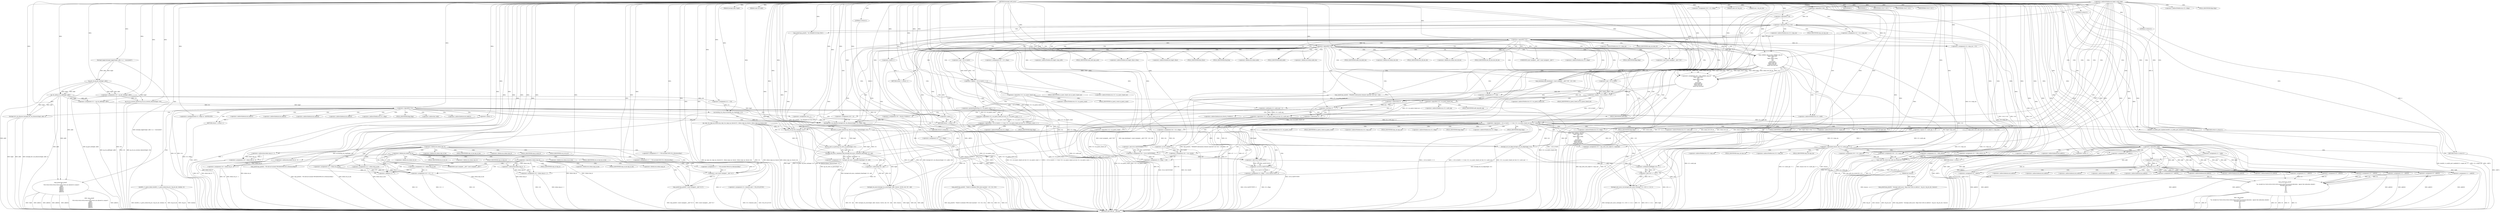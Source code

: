 digraph hostapd_notif_assoc {  
"1000129" [label = "(METHOD,hostapd_notif_assoc)" ]
"1000705" [label = "(METHOD_RETURN,int __fastcall)" ]
"1000130" [label = "(PARAM,hostapd_data *hapd)" ]
"1000131" [label = "(PARAM,const u8 *addr)" ]
"1000132" [label = "(PARAM,const u8 *req_ies)" ]
"1000133" [label = "(PARAM,size_t req_ies_len)" ]
"1000134" [label = "(PARAM,int reassoc)" ]
"1000165" [label = "(<operator>.logicalNot,!addr)" ]
"1000168" [label = "(wpa_printf,wpa_printf(2, \"hostapd_notif_assoc: Skip event with no address\", req_ies, req_ies_len, reassoc))" ]
"1000174" [label = "(RETURN,return -1;,return -1;)" ]
"1000175" [label = "(<operator>.minus,-1)" ]
"1000177" [label = "(<operator>.assignment,v5 = *addr)" ]
"1000181" [label = "(<operator>.assignment,v6 = addr[1])" ]
"1000187" [label = "(<operator>.notEquals,(v5 & 1) != 0)" ]
"1000188" [label = "(<operator>.and,v5 & 1)" ]
"1000193" [label = "(<operator>.assignment,v8 = addr[2])" ]
"1000198" [label = "(<operator>.assignment,v9 = addr[3])" ]
"1000203" [label = "(<operator>.assignment,v10 = addr[4])" ]
"1000208" [label = "(<operator>.assignment,v11 = addr[5])" ]
"1000214" [label = "(wpa_printf,wpa_printf(\n      2,\n      \"%s: Invalid SA=%02x:%02x:%02x:%02x:%02x:%02x in received indication - ignore this indication silently\",\n      \"hostapd_notif_assoc\",\n      v5,\n      v6,\n      v8,\n      v9,\n      v10,\n      v11))" ]
"1000224" [label = "(RETURN,return 0;,return 0;)" ]
"1000225" [label = "(LITERAL,0,return 0;)" ]
"1000226" [label = "(<operator>.assignment,v8 = addr[2])" ]
"1000231" [label = "(<operator>.assignment,v9 = addr[3])" ]
"1000236" [label = "(<operator>.assignment,v10 = addr[4])" ]
"1000241" [label = "(<operator>.assignment,v11 = addr[5])" ]
"1000247" [label = "(hostapd_logger,hostapd_logger(hapd, addr, 1u, 2, \"associated\"))" ]
"1000253" [label = "(ieee802_11_parse_elems,ieee802_11_parse_elems(req_ies, req_ies_len, &elems, 0))" ]
"1000264" [label = "(<operator>.assignment,v15 = elems.wps_ie_len)" ]
"1000269" [label = "(<operator>.assignment,v16 = elems.wps_ie - 2)" ]
"1000271" [label = "(<operator>.subtraction,elems.wps_ie - 2)" ]
"1000276" [label = "(<operator>.assignment,v17 = \"STA included WPS IE in (Re)AssocReq\")" ]
"1000285" [label = "(<operator>.assignment,v15 = elems.rsn_ie_len)" ]
"1000290" [label = "(<operator>.assignment,v16 = elems.rsn_ie - 2)" ]
"1000292" [label = "(<operator>.subtraction,elems.rsn_ie - 2)" ]
"1000297" [label = "(<operator>.assignment,v17 = \"STA included RSN IE in (Re)AssocReq\")" ]
"1000303" [label = "(<operator>.logicalNot,!elems.wpa_ie)" ]
"1000308" [label = "(wpa_printf,wpa_printf(2, \"STA did not include WPS/RSN/WPA IE in (Re)AssocReq\"))" ]
"1000311" [label = "(IDENTIFIER,L,)" ]
"1000312" [label = "(IDENTIFIER,L,)" ]
"1000314" [label = "(<operator>.assignment,v15 = elems.wpa_ie_len)" ]
"1000319" [label = "(<operator>.assignment,v16 = elems.wpa_ie - 2)" ]
"1000321" [label = "(<operator>.subtraction,elems.wpa_ie - 2)" ]
"1000326" [label = "(<operator>.assignment,v17 = \"STA included WPA IE in (Re)AssocReq\")" ]
"1000329" [label = "(<operator>.assignment,v19 = v15 + 2)" ]
"1000331" [label = "(<operator>.addition,v15 + 2)" ]
"1000334" [label = "(wpa_printf,wpa_printf(2, (const unsigned __int8 *)v17))" ]
"1000336" [label = "(<operator>.cast,(const unsigned __int8 *)v17)" ]
"1000340" [label = "(<operator>.assignment,v20 = ap_get_sta(hapd, addr))" ]
"1000342" [label = "(ap_get_sta,ap_get_sta(hapd, addr))" ]
"1000346" [label = "(IDENTIFIER,v20,if ( v20 ))" ]
"1000348" [label = "(<operator>.assignment,v21 = v20)" ]
"1000351" [label = "(ap_sta_no_session_timeout,ap_sta_no_session_timeout(hapd, v20))" ]
"1000354" [label = "(accounting_sta_stop,accounting_sta_stop(hapd, v21))" ]
"1000357" [label = "(<operator>.assignment,v21->timeout_next = STA_NULLFUNC)" ]
"1000364" [label = "(<operator>.assignment,v21 = ap_sta_add(hapd, addr))" ]
"1000366" [label = "(ap_sta_add,ap_sta_add(hapd, addr))" ]
"1000370" [label = "(<operator>.logicalNot,!v21)" ]
"1000373" [label = "(hostapd_drv_sta_disassoc,hostapd_drv_sta_disassoc(hapd, addr, 5))" ]
"1000377" [label = "(RETURN,return -1;,return -1;)" ]
"1000378" [label = "(<operator>.minus,-1)" ]
"1000380" [label = "(<operators>.assignmentAnd,v21->flags &= 0xFFFECFFF)" ]
"1000386" [label = "(wpa_printf,wpa_printf(\n      3,\n      \"STA %02x:%02x:%02x:%02x:%02x:%02x not allowed to connect\",\n      *addr,\n      addr[1],\n      addr[2],\n      addr[3],\n      addr[4],\n      addr[5]))" ]
"1000406" [label = "(<operator>.assignment,v28 = 1)" ]
"1000410" [label = "(ap_copy_sta_supp_op_classes,ap_copy_sta_supp_op_classes(v21, elems.supp_op_classes, elems.supp_op_classes_len))" ]
"1000426" [label = "(<operator>.logicalOr,!v16 || !v19)" ]
"1000427" [label = "(<operator>.logicalNot,!v16)" ]
"1000429" [label = "(<operator>.logicalNot,!v19)" ]
"1000432" [label = "(wpa_printf,wpa_printf(2, \"No WPA/RSN IE from STA\"))" ]
"1000436" [label = "(<operator>.assignment,v22 = v21->wpa_sm)" ]
"1000442" [label = "(<operator>.logicalNot,!v22)" ]
"1000445" [label = "(<operator>.assignment,v21->wpa_sm = v22)" ]
"1000451" [label = "(<operator>.logicalNot,!v22)" ]
"1000454" [label = "(wpa_printf,wpa_printf(5, \"Failed to initialize WPA state machine\", v23, v24, v25))" ]
"1000460" [label = "(RETURN,return -1;,return -1;)" ]
"1000461" [label = "(<operator>.minus,-1)" ]
"1000463" [label = "(<operator>.assignment,v26 = wpa_validate_wpa_ie(\n            hapd->wpa_auth,\n            v22,\n            hapd->iface->freq,\n            v16,\n            v19,\n            elems.mdie,\n            elems.mdie_len,\n            elems.owe_dh,\n            elems.owe_dh_len))" ]
"1000465" [label = "(wpa_validate_wpa_ie,wpa_validate_wpa_ie(\n            hapd->wpa_auth,\n            v22,\n            hapd->iface->freq,\n            v16,\n            v19,\n            elems.mdie,\n            elems.mdie_len,\n            elems.owe_dh,\n            elems.owe_dh_len))" ]
"1000490" [label = "(IDENTIFIER,v26,if ( v26 ))" ]
"1000492" [label = "(<operator>.assignment,v27 = v26)" ]
"1000495" [label = "(wpa_printf,wpa_printf(2, \"WPA/RSN information element rejected? (res %u)\", v26))" ]
"1000499" [label = "(wpa_hexdump,wpa_hexdump(2, (const unsigned __int8 *)\"IE\", v16, v19))" ]
"1000501" [label = "(<operator>.cast,(const unsigned __int8 *)\"IE\")" ]
"1000507" [label = "(<operator>.lessThan,v27 - 2 < 7)" ]
"1000508" [label = "(<operator>.subtraction,v27 - 2)" ]
"1000513" [label = "(<operator>.assignment,v28 = dword_4748D0[v27 - 2])" ]
"1000517" [label = "(<operator>.subtraction,v27 - 2)" ]
"1000521" [label = "(hostapd_drv_sta_disassoc,hostapd_drv_sta_disassoc(hapd, v21->addr, v28))" ]
"1000527" [label = "(ap_free_sta,ap_free_sta(hapd, v21))" ]
"1000530" [label = "(RETURN,return -1;,return -1;)" ]
"1000531" [label = "(<operator>.minus,-1)" ]
"1000534" [label = "(<operator>.assignment,v28 = 13)" ]
"1000538" [label = "(<operator>.assignment,v32 = v21->flags)" ]
"1000544" [label = "(<operator>.logicalAnd,(~v32 & 0x402) == 0 && !v21->sa_query_timed_out && v21->sa_query_count >= 1)" ]
"1000545" [label = "(<operator>.equals,(~v32 & 0x402) == 0)" ]
"1000546" [label = "(<operator>.and,~v32 & 0x402)" ]
"1000550" [label = "(<operator>.logicalAnd,!v21->sa_query_timed_out && v21->sa_query_count >= 1)" ]
"1000551" [label = "(<operator>.logicalNot,!v21->sa_query_timed_out)" ]
"1000555" [label = "(<operator>.greaterEqualsThan,v21->sa_query_count >= 1)" ]
"1000561" [label = "(ap_check_sa_query_timeout,ap_check_sa_query_timeout(hapd, v21))" ]
"1000564" [label = "(<operator>.assignment,v32 = v21->flags)" ]
"1000570" [label = "(<operator>.logicalAnd,(~v32 & 0x402) == 0 && !v21->sa_query_timed_out && v21->auth_alg != 2)" ]
"1000571" [label = "(<operator>.equals,(~v32 & 0x402) == 0)" ]
"1000572" [label = "(<operator>.and,~v32 & 0x402)" ]
"1000576" [label = "(<operator>.logicalAnd,!v21->sa_query_timed_out && v21->auth_alg != 2)" ]
"1000577" [label = "(<operator>.logicalNot,!v21->sa_query_timed_out)" ]
"1000581" [label = "(<operator>.notEquals,v21->auth_alg != 2)" ]
"1000588" [label = "(<operator>.logicalNot,!v21->sa_query_count)" ]
"1000592" [label = "(ap_sta_start_sa_query,ap_sta_start_sa_query(hapd, v21))" ]
"1000595" [label = "(<operator>.assignment,v35 = hostapd_eid_assoc_comeback_time(hapd, v21, eid))" ]
"1000597" [label = "(hostapd_eid_assoc_comeback_time,hostapd_eid_assoc_comeback_time(hapd, v21, eid))" ]
"1000601" [label = "(hostapd_sta_assoc,hostapd_sta_assoc(hapd, addr, reassoc, 0x1Eu, eid, v35 - eid))" ]
"1000607" [label = "(<operator>.subtraction,v35 - eid)" ]
"1000610" [label = "(RETURN,return 0;,return 0;)" ]
"1000611" [label = "(LITERAL,0,return 0;)" ]
"1000612" [label = "(<operator>.assignment,v33 = wpa_auth_uses_mfp(v21->wpa_sm))" ]
"1000614" [label = "(wpa_auth_uses_mfp,wpa_auth_uses_mfp(v21->wpa_sm))" ]
"1000618" [label = "(<operator>.assignment,v34 = v21->flags)" ]
"1000624" [label = "(IDENTIFIER,v33,if ( v33 ))" ]
"1000625" [label = "(<operator>.assignment,v29 = v34 | 0x400)" ]
"1000627" [label = "(<operator>.or,v34 | 0x400)" ]
"1000631" [label = "(<operator>.assignment,v29 = v34 & 0xFFFFFBFF)" ]
"1000633" [label = "(<operator>.and,v34 & 0xFFFFFBFF)" ]
"1000636" [label = "(<operator>.assignment,v21->flags = v29)" ]
"1000643" [label = "(<operator>.assignment,v29 = v21->flags)" ]
"1000648" [label = "(<operator>.assignment,v21->flags = v29 & 0xFFF7FFFF | 3)" ]
"1000652" [label = "(<operator>.or,v29 & 0xFFF7FFFF | 3)" ]
"1000653" [label = "(<operator>.and,v29 & 0xFFF7FFFF)" ]
"1000657" [label = "(hostapd_set_sta_flags,hostapd_set_sta_flags(hapd, v21))" ]
"1000661" [label = "(<operator>.logicalAnd,reassoc && v21->auth_alg == 2)" ]
"1000663" [label = "(<operator>.equals,v21->auth_alg == 2)" ]
"1000669" [label = "(<operator>.assignment,v30 = v21->wpa_sm)" ]
"1000674" [label = "(<operator>.assignment,v31 = WPA_ASSOC_FT)" ]
"1000679" [label = "(<operator>.assignment,v30 = v21->wpa_sm)" ]
"1000684" [label = "(<operator>.assignment,v31 = WPA_ASSOC)" ]
"1000687" [label = "(wpa_auth_sm_event,wpa_auth_sm_event(v30, v31))" ]
"1000690" [label = "(hostapd_new_assoc_sta,hostapd_new_assoc_sta(hapd, v21, (v29 >> 1) & 1))" ]
"1000693" [label = "(<operator>.and,(v29 >> 1) & 1)" ]
"1000694" [label = "(<operator>.arithmeticShiftRight,v29 >> 1)" ]
"1000698" [label = "(ieee802_1x_notify_port_enabled,ieee802_1x_notify_port_enabled(v21->eapol_sm, 1))" ]
"1000703" [label = "(RETURN,return 0;,return 0;)" ]
"1000704" [label = "(LITERAL,0,return 0;)" ]
"1000179" [label = "(<operator>.indirection,*addr)" ]
"1000183" [label = "(<operator>.indirectIndexAccess,addr[1])" ]
"1000195" [label = "(<operator>.indirectIndexAccess,addr[2])" ]
"1000200" [label = "(<operator>.indirectIndexAccess,addr[3])" ]
"1000205" [label = "(<operator>.indirectIndexAccess,addr[4])" ]
"1000210" [label = "(<operator>.indirectIndexAccess,addr[5])" ]
"1000228" [label = "(<operator>.indirectIndexAccess,addr[2])" ]
"1000233" [label = "(<operator>.indirectIndexAccess,addr[3])" ]
"1000238" [label = "(<operator>.indirectIndexAccess,addr[4])" ]
"1000243" [label = "(<operator>.indirectIndexAccess,addr[5])" ]
"1000260" [label = "(<operator>.fieldAccess,elems.wps_ie)" ]
"1000266" [label = "(<operator>.fieldAccess,elems.wps_ie_len)" ]
"1000268" [label = "(FIELD_IDENTIFIER,wps_ie_len,wps_ie_len)" ]
"1000272" [label = "(<operator>.fieldAccess,elems.wps_ie)" ]
"1000274" [label = "(FIELD_IDENTIFIER,wps_ie,wps_ie)" ]
"1000281" [label = "(<operator>.fieldAccess,elems.rsn_ie)" ]
"1000283" [label = "(FIELD_IDENTIFIER,rsn_ie,rsn_ie)" ]
"1000287" [label = "(<operator>.fieldAccess,elems.rsn_ie_len)" ]
"1000289" [label = "(FIELD_IDENTIFIER,rsn_ie_len,rsn_ie_len)" ]
"1000293" [label = "(<operator>.fieldAccess,elems.rsn_ie)" ]
"1000295" [label = "(FIELD_IDENTIFIER,rsn_ie,rsn_ie)" ]
"1000304" [label = "(<operator>.fieldAccess,elems.wpa_ie)" ]
"1000306" [label = "(FIELD_IDENTIFIER,wpa_ie,wpa_ie)" ]
"1000316" [label = "(<operator>.fieldAccess,elems.wpa_ie_len)" ]
"1000318" [label = "(FIELD_IDENTIFIER,wpa_ie_len,wpa_ie_len)" ]
"1000322" [label = "(<operator>.fieldAccess,elems.wpa_ie)" ]
"1000324" [label = "(FIELD_IDENTIFIER,wpa_ie,wpa_ie)" ]
"1000337" [label = "(UNKNOWN,const unsigned __int8 *,const unsigned __int8 *)" ]
"1000381" [label = "(<operator>.indirectFieldAccess,v21->flags)" ]
"1000383" [label = "(FIELD_IDENTIFIER,flags,flags)" ]
"1000389" [label = "(<operator>.indirection,*addr)" ]
"1000391" [label = "(<operator>.indirectIndexAccess,addr[1])" ]
"1000394" [label = "(<operator>.indirectIndexAccess,addr[2])" ]
"1000397" [label = "(<operator>.indirectIndexAccess,addr[3])" ]
"1000400" [label = "(<operator>.indirectIndexAccess,addr[4])" ]
"1000403" [label = "(<operator>.indirectIndexAccess,addr[5])" ]
"1000419" [label = "(<operator>.indirectFieldAccess,hapd->conf->wpa)" ]
"1000438" [label = "(<operator>.indirectFieldAccess,v21->wpa_sm)" ]
"1000440" [label = "(FIELD_IDENTIFIER,wpa_sm,wpa_sm)" ]
"1000446" [label = "(<operator>.indirectFieldAccess,v21->wpa_sm)" ]
"1000448" [label = "(FIELD_IDENTIFIER,wpa_sm,wpa_sm)" ]
"1000466" [label = "(<operator>.indirectFieldAccess,hapd->wpa_auth)" ]
"1000468" [label = "(FIELD_IDENTIFIER,wpa_auth,wpa_auth)" ]
"1000470" [label = "(<operator>.indirectFieldAccess,hapd->iface->freq)" ]
"1000471" [label = "(<operator>.indirectFieldAccess,hapd->iface)" ]
"1000473" [label = "(FIELD_IDENTIFIER,iface,iface)" ]
"1000474" [label = "(FIELD_IDENTIFIER,freq,freq)" ]
"1000477" [label = "(<operator>.fieldAccess,elems.mdie)" ]
"1000479" [label = "(FIELD_IDENTIFIER,mdie,mdie)" ]
"1000480" [label = "(<operator>.fieldAccess,elems.mdie_len)" ]
"1000482" [label = "(FIELD_IDENTIFIER,mdie_len,mdie_len)" ]
"1000483" [label = "(<operator>.fieldAccess,elems.owe_dh)" ]
"1000485" [label = "(FIELD_IDENTIFIER,owe_dh,owe_dh)" ]
"1000486" [label = "(<operator>.fieldAccess,elems.owe_dh_len)" ]
"1000488" [label = "(FIELD_IDENTIFIER,owe_dh_len,owe_dh_len)" ]
"1000502" [label = "(UNKNOWN,const unsigned __int8 *,const unsigned __int8 *)" ]
"1000515" [label = "(<operator>.indirectIndexAccess,dword_4748D0[v27 - 2])" ]
"1000523" [label = "(<operator>.indirectFieldAccess,v21->addr)" ]
"1000525" [label = "(FIELD_IDENTIFIER,addr,addr)" ]
"1000540" [label = "(<operator>.indirectFieldAccess,v21->flags)" ]
"1000542" [label = "(FIELD_IDENTIFIER,flags,flags)" ]
"1000552" [label = "(<operator>.indirectFieldAccess,v21->sa_query_timed_out)" ]
"1000554" [label = "(FIELD_IDENTIFIER,sa_query_timed_out,sa_query_timed_out)" ]
"1000556" [label = "(<operator>.indirectFieldAccess,v21->sa_query_count)" ]
"1000558" [label = "(FIELD_IDENTIFIER,sa_query_count,sa_query_count)" ]
"1000566" [label = "(<operator>.indirectFieldAccess,v21->flags)" ]
"1000568" [label = "(FIELD_IDENTIFIER,flags,flags)" ]
"1000578" [label = "(<operator>.indirectFieldAccess,v21->sa_query_timed_out)" ]
"1000580" [label = "(FIELD_IDENTIFIER,sa_query_timed_out,sa_query_timed_out)" ]
"1000582" [label = "(<operator>.indirectFieldAccess,v21->auth_alg)" ]
"1000584" [label = "(FIELD_IDENTIFIER,auth_alg,auth_alg)" ]
"1000589" [label = "(<operator>.indirectFieldAccess,v21->sa_query_count)" ]
"1000591" [label = "(FIELD_IDENTIFIER,sa_query_count,sa_query_count)" ]
"1000615" [label = "(<operator>.indirectFieldAccess,v21->wpa_sm)" ]
"1000617" [label = "(FIELD_IDENTIFIER,wpa_sm,wpa_sm)" ]
"1000620" [label = "(<operator>.indirectFieldAccess,v21->flags)" ]
"1000622" [label = "(FIELD_IDENTIFIER,flags,flags)" ]
"1000637" [label = "(<operator>.indirectFieldAccess,v21->flags)" ]
"1000639" [label = "(FIELD_IDENTIFIER,flags,flags)" ]
"1000645" [label = "(<operator>.indirectFieldAccess,v21->flags)" ]
"1000647" [label = "(FIELD_IDENTIFIER,flags,flags)" ]
"1000649" [label = "(<operator>.indirectFieldAccess,v21->flags)" ]
"1000651" [label = "(FIELD_IDENTIFIER,flags,flags)" ]
"1000664" [label = "(<operator>.indirectFieldAccess,v21->auth_alg)" ]
"1000666" [label = "(FIELD_IDENTIFIER,auth_alg,auth_alg)" ]
"1000671" [label = "(<operator>.indirectFieldAccess,v21->wpa_sm)" ]
"1000673" [label = "(FIELD_IDENTIFIER,wpa_sm,wpa_sm)" ]
"1000681" [label = "(<operator>.indirectFieldAccess,v21->wpa_sm)" ]
"1000683" [label = "(FIELD_IDENTIFIER,wpa_sm,wpa_sm)" ]
"1000699" [label = "(<operator>.indirectFieldAccess,v21->eapol_sm)" ]
"1000701" [label = "(FIELD_IDENTIFIER,eapol_sm,eapol_sm)" ]
  "1000174" -> "1000705"  [ label = "DDG: <RET>"] 
  "1000610" -> "1000705"  [ label = "DDG: <RET>"] 
  "1000377" -> "1000705"  [ label = "DDG: <RET>"] 
  "1000703" -> "1000705"  [ label = "DDG: <RET>"] 
  "1000224" -> "1000705"  [ label = "DDG: <RET>"] 
  "1000530" -> "1000705"  [ label = "DDG: <RET>"] 
  "1000463" -> "1000705"  [ label = "DDG: v26"] 
  "1000527" -> "1000705"  [ label = "DDG: ap_free_sta(hapd, v21)"] 
  "1000693" -> "1000705"  [ label = "DDG: v29 >> 1"] 
  "1000214" -> "1000705"  [ label = "DDG: v5"] 
  "1000581" -> "1000705"  [ label = "DDG: v21->auth_alg"] 
  "1000465" -> "1000705"  [ label = "DDG: elems.mdie"] 
  "1000495" -> "1000705"  [ label = "DDG: wpa_printf(2, \"WPA/RSN information element rejected? (res %u)\", v26)"] 
  "1000661" -> "1000705"  [ label = "DDG: v21->auth_alg == 2"] 
  "1000241" -> "1000705"  [ label = "DDG: addr[5]"] 
  "1000550" -> "1000705"  [ label = "DDG: !v21->sa_query_timed_out"] 
  "1000465" -> "1000705"  [ label = "DDG: v22"] 
  "1000373" -> "1000705"  [ label = "DDG: hapd"] 
  "1000517" -> "1000705"  [ label = "DDG: v27"] 
  "1000576" -> "1000705"  [ label = "DDG: v21->auth_alg != 2"] 
  "1000203" -> "1000705"  [ label = "DDG: addr[4]"] 
  "1000198" -> "1000705"  [ label = "DDG: addr[3]"] 
  "1000570" -> "1000705"  [ label = "DDG: (~v32 & 0x402) == 0"] 
  "1000577" -> "1000705"  [ label = "DDG: v21->sa_query_timed_out"] 
  "1000340" -> "1000705"  [ label = "DDG: ap_get_sta(hapd, addr)"] 
  "1000386" -> "1000705"  [ label = "DDG: addr[2]"] 
  "1000386" -> "1000705"  [ label = "DDG: *addr"] 
  "1000314" -> "1000705"  [ label = "DDG: elems.wpa_ie_len"] 
  "1000648" -> "1000705"  [ label = "DDG: v21->flags"] 
  "1000612" -> "1000705"  [ label = "DDG: v33"] 
  "1000321" -> "1000705"  [ label = "DDG: elems.wpa_ie"] 
  "1000214" -> "1000705"  [ label = "DDG: v11"] 
  "1000625" -> "1000705"  [ label = "DDG: v34 | 0x400"] 
  "1000165" -> "1000705"  [ label = "DDG: addr"] 
  "1000342" -> "1000705"  [ label = "DDG: addr"] 
  "1000329" -> "1000705"  [ label = "DDG: v19"] 
  "1000351" -> "1000705"  [ label = "DDG: v20"] 
  "1000513" -> "1000705"  [ label = "DDG: dword_4748D0[v27 - 2]"] 
  "1000601" -> "1000705"  [ label = "DDG: hapd"] 
  "1000319" -> "1000705"  [ label = "DDG: elems.wpa_ie - 2"] 
  "1000588" -> "1000705"  [ label = "DDG: v21->sa_query_count"] 
  "1000465" -> "1000705"  [ label = "DDG: elems.owe_dh_len"] 
  "1000687" -> "1000705"  [ label = "DDG: v30"] 
  "1000570" -> "1000705"  [ label = "DDG: (~v32 & 0x402) == 0 && !v21->sa_query_timed_out && v21->auth_alg != 2"] 
  "1000231" -> "1000705"  [ label = "DDG: addr[3]"] 
  "1000544" -> "1000705"  [ label = "DDG: (~v32 & 0x402) == 0 && !v21->sa_query_timed_out && v21->sa_query_count >= 1"] 
  "1000538" -> "1000705"  [ label = "DDG: v32"] 
  "1000687" -> "1000705"  [ label = "DDG: wpa_auth_sm_event(v30, v31)"] 
  "1000308" -> "1000705"  [ label = "DDG: wpa_printf(2, \"STA did not include WPS/RSN/WPA IE in (Re)AssocReq\")"] 
  "1000351" -> "1000705"  [ label = "DDG: ap_sta_no_session_timeout(hapd, v20)"] 
  "1000410" -> "1000705"  [ label = "DDG: elems.supp_op_classes_len"] 
  "1000499" -> "1000705"  [ label = "DDG: v19"] 
  "1000334" -> "1000705"  [ label = "DDG: wpa_printf(2, (const unsigned __int8 *)v17)"] 
  "1000538" -> "1000705"  [ label = "DDG: v21->flags"] 
  "1000550" -> "1000705"  [ label = "DDG: v21->sa_query_count >= 1"] 
  "1000633" -> "1000705"  [ label = "DDG: v34"] 
  "1000631" -> "1000705"  [ label = "DDG: v34 & 0xFFFFFBFF"] 
  "1000214" -> "1000705"  [ label = "DDG: v9"] 
  "1000576" -> "1000705"  [ label = "DDG: !v21->sa_query_timed_out"] 
  "1000595" -> "1000705"  [ label = "DDG: hostapd_eid_assoc_comeback_time(hapd, v21, eid)"] 
  "1000652" -> "1000705"  [ label = "DDG: v29 & 0xFFF7FFFF"] 
  "1000572" -> "1000705"  [ label = "DDG: ~v32"] 
  "1000253" -> "1000705"  [ label = "DDG: &elems"] 
  "1000134" -> "1000705"  [ label = "DDG: reassoc"] 
  "1000465" -> "1000705"  [ label = "DDG: elems.owe_dh"] 
  "1000214" -> "1000705"  [ label = "DDG: v8"] 
  "1000499" -> "1000705"  [ label = "DDG: (const unsigned __int8 *)\"IE\""] 
  "1000271" -> "1000705"  [ label = "DDG: elems.wps_ie"] 
  "1000319" -> "1000705"  [ label = "DDG: v16"] 
  "1000442" -> "1000705"  [ label = "DDG: !v22"] 
  "1000436" -> "1000705"  [ label = "DDG: v21->wpa_sm"] 
  "1000386" -> "1000705"  [ label = "DDG: addr[1]"] 
  "1000370" -> "1000705"  [ label = "DDG: !v21"] 
  "1000657" -> "1000705"  [ label = "DDG: hostapd_set_sta_flags(hapd, v21)"] 
  "1000463" -> "1000705"  [ label = "DDG: wpa_validate_wpa_ie(\n            hapd->wpa_auth,\n            v22,\n            hapd->iface->freq,\n            v16,\n            v19,\n            elems.mdie,\n            elems.mdie_len,\n            elems.owe_dh,\n            elems.owe_dh_len)"] 
  "1000214" -> "1000705"  [ label = "DDG: wpa_printf(\n      2,\n      \"%s: Invalid SA=%02x:%02x:%02x:%02x:%02x:%02x in received indication - ignore this indication silently\",\n      \"hostapd_notif_assoc\",\n      v5,\n      v6,\n      v8,\n      v9,\n      v10,\n      v11)"] 
  "1000269" -> "1000705"  [ label = "DDG: v16"] 
  "1000588" -> "1000705"  [ label = "DDG: !v21->sa_query_count"] 
  "1000181" -> "1000705"  [ label = "DDG: addr[1]"] 
  "1000601" -> "1000705"  [ label = "DDG: eid"] 
  "1000690" -> "1000705"  [ label = "DDG: (v29 >> 1) & 1"] 
  "1000264" -> "1000705"  [ label = "DDG: elems.wps_ie_len"] 
  "1000454" -> "1000705"  [ label = "DDG: v23"] 
  "1000386" -> "1000705"  [ label = "DDG: addr[4]"] 
  "1000687" -> "1000705"  [ label = "DDG: v31"] 
  "1000366" -> "1000705"  [ label = "DDG: addr"] 
  "1000607" -> "1000705"  [ label = "DDG: v35"] 
  "1000340" -> "1000705"  [ label = "DDG: v20"] 
  "1000426" -> "1000705"  [ label = "DDG: !v16 || !v19"] 
  "1000679" -> "1000705"  [ label = "DDG: v21->wpa_sm"] 
  "1000690" -> "1000705"  [ label = "DDG: hapd"] 
  "1000465" -> "1000705"  [ label = "DDG: elems.mdie_len"] 
  "1000454" -> "1000705"  [ label = "DDG: wpa_printf(5, \"Failed to initialize WPA state machine\", v23, v24, v25)"] 
  "1000290" -> "1000705"  [ label = "DDG: elems.rsn_ie - 2"] 
  "1000521" -> "1000705"  [ label = "DDG: v21->addr"] 
  "1000601" -> "1000705"  [ label = "DDG: addr"] 
  "1000648" -> "1000705"  [ label = "DDG: v29 & 0xFFF7FFFF | 3"] 
  "1000698" -> "1000705"  [ label = "DDG: v21->eapol_sm"] 
  "1000253" -> "1000705"  [ label = "DDG: ieee802_11_parse_elems(req_ies, req_ies_len, &elems, 0)"] 
  "1000570" -> "1000705"  [ label = "DDG: !v21->sa_query_timed_out && v21->auth_alg != 2"] 
  "1000247" -> "1000705"  [ label = "DDG: hostapd_logger(hapd, addr, 1u, 2, \"associated\")"] 
  "1000627" -> "1000705"  [ label = "DDG: v34"] 
  "1000601" -> "1000705"  [ label = "DDG: v35 - eid"] 
  "1000527" -> "1000705"  [ label = "DDG: hapd"] 
  "1000465" -> "1000705"  [ label = "DDG: v16"] 
  "1000386" -> "1000705"  [ label = "DDG: addr[5]"] 
  "1000410" -> "1000705"  [ label = "DDG: ap_copy_sta_supp_op_classes(v21, elems.supp_op_classes, elems.supp_op_classes_len)"] 
  "1000507" -> "1000705"  [ label = "DDG: v27 - 2"] 
  "1000269" -> "1000705"  [ label = "DDG: elems.wps_ie - 2"] 
  "1000303" -> "1000705"  [ label = "DDG: elems.wpa_ie"] 
  "1000521" -> "1000705"  [ label = "DDG: v28"] 
  "1000601" -> "1000705"  [ label = "DDG: hostapd_sta_assoc(hapd, addr, reassoc, 0x1Eu, eid, v35 - eid)"] 
  "1000378" -> "1000705"  [ label = "DDG: -1"] 
  "1000292" -> "1000705"  [ label = "DDG: elems.rsn_ie"] 
  "1000253" -> "1000705"  [ label = "DDG: req_ies_len"] 
  "1000465" -> "1000705"  [ label = "DDG: hapd->iface->freq"] 
  "1000357" -> "1000705"  [ label = "DDG: STA_NULLFUNC"] 
  "1000661" -> "1000705"  [ label = "DDG: reassoc && v21->auth_alg == 2"] 
  "1000214" -> "1000705"  [ label = "DDG: v10"] 
  "1000690" -> "1000705"  [ label = "DDG: hostapd_new_assoc_sta(hapd, v21, (v29 >> 1) & 1)"] 
  "1000684" -> "1000705"  [ label = "DDG: WPA_ASSOC"] 
  "1000499" -> "1000705"  [ label = "DDG: wpa_hexdump(2, (const unsigned __int8 *)\"IE\", v16, v19)"] 
  "1000661" -> "1000705"  [ label = "DDG: reassoc"] 
  "1000303" -> "1000705"  [ label = "DDG: !elems.wpa_ie"] 
  "1000364" -> "1000705"  [ label = "DDG: ap_sta_add(hapd, addr)"] 
  "1000445" -> "1000705"  [ label = "DDG: v21->wpa_sm"] 
  "1000290" -> "1000705"  [ label = "DDG: v16"] 
  "1000597" -> "1000705"  [ label = "DDG: v21"] 
  "1000495" -> "1000705"  [ label = "DDG: v26"] 
  "1000285" -> "1000705"  [ label = "DDG: elems.rsn_ie_len"] 
  "1000331" -> "1000705"  [ label = "DDG: v15"] 
  "1000669" -> "1000705"  [ label = "DDG: v21->wpa_sm"] 
  "1000410" -> "1000705"  [ label = "DDG: v21"] 
  "1000168" -> "1000705"  [ label = "DDG: req_ies"] 
  "1000451" -> "1000705"  [ label = "DDG: !v22"] 
  "1000187" -> "1000705"  [ label = "DDG: v5 & 1"] 
  "1000507" -> "1000705"  [ label = "DDG: v27 - 2 < 7"] 
  "1000499" -> "1000705"  [ label = "DDG: v16"] 
  "1000527" -> "1000705"  [ label = "DDG: v21"] 
  "1000465" -> "1000705"  [ label = "DDG: v19"] 
  "1000592" -> "1000705"  [ label = "DDG: ap_sta_start_sa_query(hapd, v21)"] 
  "1000334" -> "1000705"  [ label = "DDG: (const unsigned __int8 *)v17"] 
  "1000564" -> "1000705"  [ label = "DDG: v21->flags"] 
  "1000187" -> "1000705"  [ label = "DDG: (v5 & 1) != 0"] 
  "1000226" -> "1000705"  [ label = "DDG: addr[2]"] 
  "1000432" -> "1000705"  [ label = "DDG: wpa_printf(2, \"No WPA/RSN IE from STA\")"] 
  "1000177" -> "1000705"  [ label = "DDG: *addr"] 
  "1000612" -> "1000705"  [ label = "DDG: wpa_auth_uses_mfp(v21->wpa_sm)"] 
  "1000694" -> "1000705"  [ label = "DDG: v29"] 
  "1000427" -> "1000705"  [ label = "DDG: v16"] 
  "1000698" -> "1000705"  [ label = "DDG: ieee802_1x_notify_port_enabled(v21->eapol_sm, 1)"] 
  "1000564" -> "1000705"  [ label = "DDG: v32"] 
  "1000354" -> "1000705"  [ label = "DDG: accounting_sta_stop(hapd, v21)"] 
  "1000663" -> "1000705"  [ label = "DDG: v21->auth_alg"] 
  "1000373" -> "1000705"  [ label = "DDG: addr"] 
  "1000410" -> "1000705"  [ label = "DDG: elems.supp_op_classes"] 
  "1000386" -> "1000705"  [ label = "DDG: addr[3]"] 
  "1000454" -> "1000705"  [ label = "DDG: v25"] 
  "1000208" -> "1000705"  [ label = "DDG: addr[5]"] 
  "1000236" -> "1000705"  [ label = "DDG: addr[4]"] 
  "1000429" -> "1000705"  [ label = "DDG: v19"] 
  "1000168" -> "1000705"  [ label = "DDG: reassoc"] 
  "1000601" -> "1000705"  [ label = "DDG: reassoc"] 
  "1000253" -> "1000705"  [ label = "DDG: req_ies"] 
  "1000508" -> "1000705"  [ label = "DDG: v27"] 
  "1000521" -> "1000705"  [ label = "DDG: hostapd_drv_sta_disassoc(hapd, v21->addr, v28)"] 
  "1000193" -> "1000705"  [ label = "DDG: addr[2]"] 
  "1000451" -> "1000705"  [ label = "DDG: v22"] 
  "1000175" -> "1000705"  [ label = "DDG: -1"] 
  "1000465" -> "1000705"  [ label = "DDG: hapd->wpa_auth"] 
  "1000373" -> "1000705"  [ label = "DDG: hostapd_drv_sta_disassoc(hapd, addr, 5)"] 
  "1000168" -> "1000705"  [ label = "DDG: req_ies_len"] 
  "1000461" -> "1000705"  [ label = "DDG: -1"] 
  "1000531" -> "1000705"  [ label = "DDG: -1"] 
  "1000551" -> "1000705"  [ label = "DDG: v21->sa_query_timed_out"] 
  "1000380" -> "1000705"  [ label = "DDG: v21->flags"] 
  "1000561" -> "1000705"  [ label = "DDG: ap_check_sa_query_timeout(hapd, v21)"] 
  "1000674" -> "1000705"  [ label = "DDG: WPA_ASSOC_FT"] 
  "1000370" -> "1000705"  [ label = "DDG: v21"] 
  "1000454" -> "1000705"  [ label = "DDG: v24"] 
  "1000336" -> "1000705"  [ label = "DDG: v17"] 
  "1000571" -> "1000705"  [ label = "DDG: ~v32 & 0x402"] 
  "1000168" -> "1000705"  [ label = "DDG: wpa_printf(2, \"hostapd_notif_assoc: Skip event with no address\", req_ies, req_ies_len, reassoc)"] 
  "1000426" -> "1000705"  [ label = "DDG: !v19"] 
  "1000386" -> "1000705"  [ label = "DDG: wpa_printf(\n      3,\n      \"STA %02x:%02x:%02x:%02x:%02x:%02x not allowed to connect\",\n      *addr,\n      addr[1],\n      addr[2],\n      addr[3],\n      addr[4],\n      addr[5])"] 
  "1000165" -> "1000705"  [ label = "DDG: !addr"] 
  "1000214" -> "1000705"  [ label = "DDG: v6"] 
  "1000690" -> "1000705"  [ label = "DDG: v21"] 
  "1000357" -> "1000705"  [ label = "DDG: v21->timeout_next"] 
  "1000426" -> "1000705"  [ label = "DDG: !v16"] 
  "1000555" -> "1000705"  [ label = "DDG: v21->sa_query_count"] 
  "1000544" -> "1000705"  [ label = "DDG: !v21->sa_query_timed_out && v21->sa_query_count >= 1"] 
  "1000329" -> "1000705"  [ label = "DDG: v15 + 2"] 
  "1000460" -> "1000705"  [ label = "DDG: <RET>"] 
  "1000129" -> "1000130"  [ label = "DDG: "] 
  "1000129" -> "1000131"  [ label = "DDG: "] 
  "1000129" -> "1000132"  [ label = "DDG: "] 
  "1000129" -> "1000133"  [ label = "DDG: "] 
  "1000129" -> "1000134"  [ label = "DDG: "] 
  "1000129" -> "1000165"  [ label = "DDG: "] 
  "1000129" -> "1000168"  [ label = "DDG: "] 
  "1000134" -> "1000168"  [ label = "DDG: reassoc"] 
  "1000175" -> "1000174"  [ label = "DDG: -1"] 
  "1000129" -> "1000175"  [ label = "DDG: "] 
  "1000129" -> "1000177"  [ label = "DDG: "] 
  "1000165" -> "1000181"  [ label = "DDG: addr"] 
  "1000129" -> "1000181"  [ label = "DDG: "] 
  "1000188" -> "1000187"  [ label = "DDG: v5"] 
  "1000188" -> "1000187"  [ label = "DDG: 1"] 
  "1000177" -> "1000188"  [ label = "DDG: v5"] 
  "1000129" -> "1000188"  [ label = "DDG: "] 
  "1000129" -> "1000187"  [ label = "DDG: "] 
  "1000165" -> "1000193"  [ label = "DDG: addr"] 
  "1000129" -> "1000193"  [ label = "DDG: "] 
  "1000165" -> "1000198"  [ label = "DDG: addr"] 
  "1000129" -> "1000198"  [ label = "DDG: "] 
  "1000165" -> "1000203"  [ label = "DDG: addr"] 
  "1000129" -> "1000203"  [ label = "DDG: "] 
  "1000165" -> "1000208"  [ label = "DDG: addr"] 
  "1000129" -> "1000208"  [ label = "DDG: "] 
  "1000129" -> "1000214"  [ label = "DDG: "] 
  "1000188" -> "1000214"  [ label = "DDG: v5"] 
  "1000181" -> "1000214"  [ label = "DDG: v6"] 
  "1000193" -> "1000214"  [ label = "DDG: v8"] 
  "1000226" -> "1000214"  [ label = "DDG: v8"] 
  "1000198" -> "1000214"  [ label = "DDG: v9"] 
  "1000231" -> "1000214"  [ label = "DDG: v9"] 
  "1000203" -> "1000214"  [ label = "DDG: v10"] 
  "1000236" -> "1000214"  [ label = "DDG: v10"] 
  "1000208" -> "1000214"  [ label = "DDG: v11"] 
  "1000241" -> "1000214"  [ label = "DDG: v11"] 
  "1000225" -> "1000224"  [ label = "DDG: 0"] 
  "1000129" -> "1000224"  [ label = "DDG: "] 
  "1000129" -> "1000225"  [ label = "DDG: "] 
  "1000165" -> "1000226"  [ label = "DDG: addr"] 
  "1000129" -> "1000226"  [ label = "DDG: "] 
  "1000165" -> "1000231"  [ label = "DDG: addr"] 
  "1000129" -> "1000231"  [ label = "DDG: "] 
  "1000165" -> "1000236"  [ label = "DDG: addr"] 
  "1000129" -> "1000236"  [ label = "DDG: "] 
  "1000165" -> "1000241"  [ label = "DDG: addr"] 
  "1000129" -> "1000241"  [ label = "DDG: "] 
  "1000129" -> "1000247"  [ label = "DDG: "] 
  "1000129" -> "1000253"  [ label = "DDG: "] 
  "1000129" -> "1000264"  [ label = "DDG: "] 
  "1000271" -> "1000269"  [ label = "DDG: elems.wps_ie"] 
  "1000271" -> "1000269"  [ label = "DDG: 2"] 
  "1000129" -> "1000269"  [ label = "DDG: "] 
  "1000129" -> "1000271"  [ label = "DDG: "] 
  "1000129" -> "1000276"  [ label = "DDG: "] 
  "1000129" -> "1000285"  [ label = "DDG: "] 
  "1000292" -> "1000290"  [ label = "DDG: elems.rsn_ie"] 
  "1000292" -> "1000290"  [ label = "DDG: 2"] 
  "1000129" -> "1000290"  [ label = "DDG: "] 
  "1000129" -> "1000292"  [ label = "DDG: "] 
  "1000129" -> "1000297"  [ label = "DDG: "] 
  "1000129" -> "1000308"  [ label = "DDG: "] 
  "1000129" -> "1000311"  [ label = "DDG: "] 
  "1000129" -> "1000312"  [ label = "DDG: "] 
  "1000129" -> "1000314"  [ label = "DDG: "] 
  "1000321" -> "1000319"  [ label = "DDG: elems.wpa_ie"] 
  "1000321" -> "1000319"  [ label = "DDG: 2"] 
  "1000129" -> "1000319"  [ label = "DDG: "] 
  "1000303" -> "1000321"  [ label = "DDG: elems.wpa_ie"] 
  "1000129" -> "1000321"  [ label = "DDG: "] 
  "1000129" -> "1000326"  [ label = "DDG: "] 
  "1000264" -> "1000329"  [ label = "DDG: v15"] 
  "1000285" -> "1000329"  [ label = "DDG: v15"] 
  "1000314" -> "1000329"  [ label = "DDG: v15"] 
  "1000129" -> "1000329"  [ label = "DDG: "] 
  "1000264" -> "1000331"  [ label = "DDG: v15"] 
  "1000285" -> "1000331"  [ label = "DDG: v15"] 
  "1000314" -> "1000331"  [ label = "DDG: v15"] 
  "1000129" -> "1000331"  [ label = "DDG: "] 
  "1000129" -> "1000334"  [ label = "DDG: "] 
  "1000336" -> "1000334"  [ label = "DDG: v17"] 
  "1000326" -> "1000336"  [ label = "DDG: v17"] 
  "1000297" -> "1000336"  [ label = "DDG: v17"] 
  "1000276" -> "1000336"  [ label = "DDG: v17"] 
  "1000129" -> "1000336"  [ label = "DDG: "] 
  "1000342" -> "1000340"  [ label = "DDG: hapd"] 
  "1000342" -> "1000340"  [ label = "DDG: addr"] 
  "1000129" -> "1000340"  [ label = "DDG: "] 
  "1000247" -> "1000342"  [ label = "DDG: hapd"] 
  "1000129" -> "1000342"  [ label = "DDG: "] 
  "1000247" -> "1000342"  [ label = "DDG: addr"] 
  "1000129" -> "1000346"  [ label = "DDG: "] 
  "1000340" -> "1000348"  [ label = "DDG: v20"] 
  "1000129" -> "1000348"  [ label = "DDG: "] 
  "1000342" -> "1000351"  [ label = "DDG: hapd"] 
  "1000129" -> "1000351"  [ label = "DDG: "] 
  "1000340" -> "1000351"  [ label = "DDG: v20"] 
  "1000351" -> "1000354"  [ label = "DDG: hapd"] 
  "1000129" -> "1000354"  [ label = "DDG: "] 
  "1000348" -> "1000354"  [ label = "DDG: v21"] 
  "1000129" -> "1000357"  [ label = "DDG: "] 
  "1000366" -> "1000364"  [ label = "DDG: hapd"] 
  "1000366" -> "1000364"  [ label = "DDG: addr"] 
  "1000129" -> "1000364"  [ label = "DDG: "] 
  "1000342" -> "1000366"  [ label = "DDG: hapd"] 
  "1000129" -> "1000366"  [ label = "DDG: "] 
  "1000342" -> "1000366"  [ label = "DDG: addr"] 
  "1000364" -> "1000370"  [ label = "DDG: v21"] 
  "1000129" -> "1000370"  [ label = "DDG: "] 
  "1000366" -> "1000373"  [ label = "DDG: hapd"] 
  "1000129" -> "1000373"  [ label = "DDG: "] 
  "1000366" -> "1000373"  [ label = "DDG: addr"] 
  "1000378" -> "1000377"  [ label = "DDG: -1"] 
  "1000129" -> "1000378"  [ label = "DDG: "] 
  "1000129" -> "1000380"  [ label = "DDG: "] 
  "1000129" -> "1000386"  [ label = "DDG: "] 
  "1000342" -> "1000386"  [ label = "DDG: addr"] 
  "1000366" -> "1000386"  [ label = "DDG: addr"] 
  "1000129" -> "1000406"  [ label = "DDG: "] 
  "1000129" -> "1000410"  [ label = "DDG: "] 
  "1000427" -> "1000426"  [ label = "DDG: v16"] 
  "1000129" -> "1000427"  [ label = "DDG: "] 
  "1000429" -> "1000426"  [ label = "DDG: v19"] 
  "1000129" -> "1000429"  [ label = "DDG: "] 
  "1000129" -> "1000432"  [ label = "DDG: "] 
  "1000129" -> "1000436"  [ label = "DDG: "] 
  "1000436" -> "1000442"  [ label = "DDG: v22"] 
  "1000129" -> "1000442"  [ label = "DDG: "] 
  "1000442" -> "1000445"  [ label = "DDG: v22"] 
  "1000129" -> "1000445"  [ label = "DDG: "] 
  "1000129" -> "1000451"  [ label = "DDG: "] 
  "1000442" -> "1000451"  [ label = "DDG: v22"] 
  "1000129" -> "1000454"  [ label = "DDG: "] 
  "1000461" -> "1000460"  [ label = "DDG: -1"] 
  "1000129" -> "1000461"  [ label = "DDG: "] 
  "1000465" -> "1000463"  [ label = "DDG: v19"] 
  "1000465" -> "1000463"  [ label = "DDG: elems.mdie_len"] 
  "1000465" -> "1000463"  [ label = "DDG: v16"] 
  "1000465" -> "1000463"  [ label = "DDG: elems.owe_dh"] 
  "1000465" -> "1000463"  [ label = "DDG: hapd->wpa_auth"] 
  "1000465" -> "1000463"  [ label = "DDG: v22"] 
  "1000465" -> "1000463"  [ label = "DDG: hapd->iface->freq"] 
  "1000465" -> "1000463"  [ label = "DDG: elems.mdie"] 
  "1000465" -> "1000463"  [ label = "DDG: elems.owe_dh_len"] 
  "1000129" -> "1000463"  [ label = "DDG: "] 
  "1000451" -> "1000465"  [ label = "DDG: v22"] 
  "1000442" -> "1000465"  [ label = "DDG: v22"] 
  "1000129" -> "1000465"  [ label = "DDG: "] 
  "1000427" -> "1000465"  [ label = "DDG: v16"] 
  "1000429" -> "1000465"  [ label = "DDG: v19"] 
  "1000129" -> "1000490"  [ label = "DDG: "] 
  "1000463" -> "1000492"  [ label = "DDG: v26"] 
  "1000129" -> "1000492"  [ label = "DDG: "] 
  "1000129" -> "1000495"  [ label = "DDG: "] 
  "1000463" -> "1000495"  [ label = "DDG: v26"] 
  "1000129" -> "1000499"  [ label = "DDG: "] 
  "1000501" -> "1000499"  [ label = "DDG: \"IE\""] 
  "1000129" -> "1000501"  [ label = "DDG: "] 
  "1000465" -> "1000499"  [ label = "DDG: v16"] 
  "1000465" -> "1000499"  [ label = "DDG: v19"] 
  "1000508" -> "1000507"  [ label = "DDG: v27"] 
  "1000508" -> "1000507"  [ label = "DDG: 2"] 
  "1000492" -> "1000508"  [ label = "DDG: v27"] 
  "1000129" -> "1000508"  [ label = "DDG: "] 
  "1000129" -> "1000507"  [ label = "DDG: "] 
  "1000129" -> "1000513"  [ label = "DDG: "] 
  "1000508" -> "1000517"  [ label = "DDG: v27"] 
  "1000129" -> "1000517"  [ label = "DDG: "] 
  "1000354" -> "1000521"  [ label = "DDG: hapd"] 
  "1000366" -> "1000521"  [ label = "DDG: hapd"] 
  "1000129" -> "1000521"  [ label = "DDG: "] 
  "1000406" -> "1000521"  [ label = "DDG: v28"] 
  "1000513" -> "1000521"  [ label = "DDG: v28"] 
  "1000534" -> "1000521"  [ label = "DDG: v28"] 
  "1000521" -> "1000527"  [ label = "DDG: hapd"] 
  "1000129" -> "1000527"  [ label = "DDG: "] 
  "1000354" -> "1000527"  [ label = "DDG: v21"] 
  "1000410" -> "1000527"  [ label = "DDG: v21"] 
  "1000370" -> "1000527"  [ label = "DDG: v21"] 
  "1000531" -> "1000530"  [ label = "DDG: -1"] 
  "1000129" -> "1000531"  [ label = "DDG: "] 
  "1000129" -> "1000534"  [ label = "DDG: "] 
  "1000129" -> "1000538"  [ label = "DDG: "] 
  "1000545" -> "1000544"  [ label = "DDG: ~v32 & 0x402"] 
  "1000545" -> "1000544"  [ label = "DDG: 0"] 
  "1000546" -> "1000545"  [ label = "DDG: ~v32"] 
  "1000546" -> "1000545"  [ label = "DDG: 0x402"] 
  "1000129" -> "1000546"  [ label = "DDG: "] 
  "1000129" -> "1000545"  [ label = "DDG: "] 
  "1000550" -> "1000544"  [ label = "DDG: !v21->sa_query_timed_out"] 
  "1000550" -> "1000544"  [ label = "DDG: v21->sa_query_count >= 1"] 
  "1000551" -> "1000550"  [ label = "DDG: v21->sa_query_timed_out"] 
  "1000555" -> "1000550"  [ label = "DDG: v21->sa_query_count"] 
  "1000555" -> "1000550"  [ label = "DDG: 1"] 
  "1000129" -> "1000555"  [ label = "DDG: "] 
  "1000129" -> "1000561"  [ label = "DDG: "] 
  "1000410" -> "1000561"  [ label = "DDG: v21"] 
  "1000129" -> "1000564"  [ label = "DDG: "] 
  "1000571" -> "1000570"  [ label = "DDG: ~v32 & 0x402"] 
  "1000571" -> "1000570"  [ label = "DDG: 0"] 
  "1000572" -> "1000571"  [ label = "DDG: ~v32"] 
  "1000572" -> "1000571"  [ label = "DDG: 0x402"] 
  "1000546" -> "1000572"  [ label = "DDG: ~v32"] 
  "1000129" -> "1000572"  [ label = "DDG: "] 
  "1000129" -> "1000571"  [ label = "DDG: "] 
  "1000576" -> "1000570"  [ label = "DDG: !v21->sa_query_timed_out"] 
  "1000576" -> "1000570"  [ label = "DDG: v21->auth_alg != 2"] 
  "1000577" -> "1000576"  [ label = "DDG: v21->sa_query_timed_out"] 
  "1000551" -> "1000577"  [ label = "DDG: v21->sa_query_timed_out"] 
  "1000581" -> "1000576"  [ label = "DDG: v21->auth_alg"] 
  "1000581" -> "1000576"  [ label = "DDG: 2"] 
  "1000129" -> "1000581"  [ label = "DDG: "] 
  "1000555" -> "1000588"  [ label = "DDG: v21->sa_query_count"] 
  "1000561" -> "1000592"  [ label = "DDG: hapd"] 
  "1000129" -> "1000592"  [ label = "DDG: "] 
  "1000410" -> "1000592"  [ label = "DDG: v21"] 
  "1000561" -> "1000592"  [ label = "DDG: v21"] 
  "1000597" -> "1000595"  [ label = "DDG: hapd"] 
  "1000597" -> "1000595"  [ label = "DDG: v21"] 
  "1000597" -> "1000595"  [ label = "DDG: eid"] 
  "1000129" -> "1000595"  [ label = "DDG: "] 
  "1000561" -> "1000597"  [ label = "DDG: hapd"] 
  "1000592" -> "1000597"  [ label = "DDG: hapd"] 
  "1000129" -> "1000597"  [ label = "DDG: "] 
  "1000592" -> "1000597"  [ label = "DDG: v21"] 
  "1000410" -> "1000597"  [ label = "DDG: v21"] 
  "1000561" -> "1000597"  [ label = "DDG: v21"] 
  "1000597" -> "1000601"  [ label = "DDG: hapd"] 
  "1000129" -> "1000601"  [ label = "DDG: "] 
  "1000607" -> "1000601"  [ label = "DDG: eid"] 
  "1000607" -> "1000601"  [ label = "DDG: v35"] 
  "1000595" -> "1000607"  [ label = "DDG: v35"] 
  "1000129" -> "1000607"  [ label = "DDG: "] 
  "1000597" -> "1000607"  [ label = "DDG: eid"] 
  "1000611" -> "1000610"  [ label = "DDG: 0"] 
  "1000129" -> "1000610"  [ label = "DDG: "] 
  "1000129" -> "1000611"  [ label = "DDG: "] 
  "1000614" -> "1000612"  [ label = "DDG: v21->wpa_sm"] 
  "1000129" -> "1000612"  [ label = "DDG: "] 
  "1000445" -> "1000614"  [ label = "DDG: v21->wpa_sm"] 
  "1000129" -> "1000618"  [ label = "DDG: "] 
  "1000129" -> "1000624"  [ label = "DDG: "] 
  "1000627" -> "1000625"  [ label = "DDG: v34"] 
  "1000627" -> "1000625"  [ label = "DDG: 0x400"] 
  "1000129" -> "1000625"  [ label = "DDG: "] 
  "1000618" -> "1000627"  [ label = "DDG: v34"] 
  "1000129" -> "1000627"  [ label = "DDG: "] 
  "1000633" -> "1000631"  [ label = "DDG: v34"] 
  "1000633" -> "1000631"  [ label = "DDG: 0xFFFFFBFF"] 
  "1000129" -> "1000631"  [ label = "DDG: "] 
  "1000618" -> "1000633"  [ label = "DDG: v34"] 
  "1000129" -> "1000633"  [ label = "DDG: "] 
  "1000625" -> "1000636"  [ label = "DDG: v29"] 
  "1000631" -> "1000636"  [ label = "DDG: v29"] 
  "1000129" -> "1000636"  [ label = "DDG: "] 
  "1000129" -> "1000643"  [ label = "DDG: "] 
  "1000652" -> "1000648"  [ label = "DDG: v29 & 0xFFF7FFFF"] 
  "1000652" -> "1000648"  [ label = "DDG: 3"] 
  "1000653" -> "1000652"  [ label = "DDG: v29"] 
  "1000653" -> "1000652"  [ label = "DDG: 0xFFF7FFFF"] 
  "1000643" -> "1000653"  [ label = "DDG: v29"] 
  "1000129" -> "1000653"  [ label = "DDG: "] 
  "1000625" -> "1000653"  [ label = "DDG: v29"] 
  "1000631" -> "1000653"  [ label = "DDG: v29"] 
  "1000129" -> "1000652"  [ label = "DDG: "] 
  "1000561" -> "1000657"  [ label = "DDG: hapd"] 
  "1000129" -> "1000657"  [ label = "DDG: "] 
  "1000410" -> "1000657"  [ label = "DDG: v21"] 
  "1000561" -> "1000657"  [ label = "DDG: v21"] 
  "1000129" -> "1000661"  [ label = "DDG: "] 
  "1000663" -> "1000661"  [ label = "DDG: v21->auth_alg"] 
  "1000663" -> "1000661"  [ label = "DDG: 2"] 
  "1000581" -> "1000663"  [ label = "DDG: v21->auth_alg"] 
  "1000129" -> "1000663"  [ label = "DDG: "] 
  "1000614" -> "1000669"  [ label = "DDG: v21->wpa_sm"] 
  "1000129" -> "1000669"  [ label = "DDG: "] 
  "1000129" -> "1000674"  [ label = "DDG: "] 
  "1000614" -> "1000679"  [ label = "DDG: v21->wpa_sm"] 
  "1000129" -> "1000679"  [ label = "DDG: "] 
  "1000129" -> "1000684"  [ label = "DDG: "] 
  "1000679" -> "1000687"  [ label = "DDG: v30"] 
  "1000669" -> "1000687"  [ label = "DDG: v30"] 
  "1000129" -> "1000687"  [ label = "DDG: "] 
  "1000674" -> "1000687"  [ label = "DDG: v31"] 
  "1000684" -> "1000687"  [ label = "DDG: v31"] 
  "1000657" -> "1000690"  [ label = "DDG: hapd"] 
  "1000129" -> "1000690"  [ label = "DDG: "] 
  "1000657" -> "1000690"  [ label = "DDG: v21"] 
  "1000693" -> "1000690"  [ label = "DDG: v29 >> 1"] 
  "1000693" -> "1000690"  [ label = "DDG: 1"] 
  "1000694" -> "1000693"  [ label = "DDG: v29"] 
  "1000694" -> "1000693"  [ label = "DDG: 1"] 
  "1000653" -> "1000694"  [ label = "DDG: v29"] 
  "1000129" -> "1000694"  [ label = "DDG: "] 
  "1000129" -> "1000693"  [ label = "DDG: "] 
  "1000129" -> "1000698"  [ label = "DDG: "] 
  "1000704" -> "1000703"  [ label = "DDG: 0"] 
  "1000129" -> "1000703"  [ label = "DDG: "] 
  "1000129" -> "1000704"  [ label = "DDG: "] 
  "1000165" -> "1000175"  [ label = "CDG: "] 
  "1000165" -> "1000174"  [ label = "CDG: "] 
  "1000165" -> "1000168"  [ label = "CDG: "] 
  "1000165" -> "1000188"  [ label = "CDG: "] 
  "1000165" -> "1000187"  [ label = "CDG: "] 
  "1000165" -> "1000183"  [ label = "CDG: "] 
  "1000165" -> "1000181"  [ label = "CDG: "] 
  "1000165" -> "1000179"  [ label = "CDG: "] 
  "1000165" -> "1000177"  [ label = "CDG: "] 
  "1000165" -> "1000224"  [ label = "CDG: "] 
  "1000165" -> "1000214"  [ label = "CDG: "] 
  "1000187" -> "1000208"  [ label = "CDG: "] 
  "1000187" -> "1000205"  [ label = "CDG: "] 
  "1000187" -> "1000203"  [ label = "CDG: "] 
  "1000187" -> "1000200"  [ label = "CDG: "] 
  "1000187" -> "1000198"  [ label = "CDG: "] 
  "1000187" -> "1000195"  [ label = "CDG: "] 
  "1000187" -> "1000193"  [ label = "CDG: "] 
  "1000187" -> "1000210"  [ label = "CDG: "] 
  "1000187" -> "1000238"  [ label = "CDG: "] 
  "1000187" -> "1000236"  [ label = "CDG: "] 
  "1000187" -> "1000233"  [ label = "CDG: "] 
  "1000187" -> "1000231"  [ label = "CDG: "] 
  "1000187" -> "1000228"  [ label = "CDG: "] 
  "1000187" -> "1000226"  [ label = "CDG: "] 
  "1000187" -> "1000243"  [ label = "CDG: "] 
  "1000187" -> "1000241"  [ label = "CDG: "] 
  "1000260" -> "1000272"  [ label = "CDG: "] 
  "1000260" -> "1000271"  [ label = "CDG: "] 
  "1000260" -> "1000269"  [ label = "CDG: "] 
  "1000260" -> "1000268"  [ label = "CDG: "] 
  "1000260" -> "1000266"  [ label = "CDG: "] 
  "1000260" -> "1000264"  [ label = "CDG: "] 
  "1000260" -> "1000283"  [ label = "CDG: "] 
  "1000260" -> "1000281"  [ label = "CDG: "] 
  "1000260" -> "1000276"  [ label = "CDG: "] 
  "1000260" -> "1000274"  [ label = "CDG: "] 
  "1000260" -> "1000336"  [ label = "CDG: "] 
  "1000260" -> "1000334"  [ label = "CDG: "] 
  "1000260" -> "1000331"  [ label = "CDG: "] 
  "1000260" -> "1000329"  [ label = "CDG: "] 
  "1000260" -> "1000337"  [ label = "CDG: "] 
  "1000281" -> "1000287"  [ label = "CDG: "] 
  "1000281" -> "1000285"  [ label = "CDG: "] 
  "1000281" -> "1000304"  [ label = "CDG: "] 
  "1000281" -> "1000303"  [ label = "CDG: "] 
  "1000281" -> "1000297"  [ label = "CDG: "] 
  "1000281" -> "1000295"  [ label = "CDG: "] 
  "1000281" -> "1000293"  [ label = "CDG: "] 
  "1000281" -> "1000292"  [ label = "CDG: "] 
  "1000281" -> "1000290"  [ label = "CDG: "] 
  "1000281" -> "1000289"  [ label = "CDG: "] 
  "1000281" -> "1000306"  [ label = "CDG: "] 
  "1000281" -> "1000336"  [ label = "CDG: "] 
  "1000281" -> "1000334"  [ label = "CDG: "] 
  "1000281" -> "1000331"  [ label = "CDG: "] 
  "1000281" -> "1000329"  [ label = "CDG: "] 
  "1000281" -> "1000337"  [ label = "CDG: "] 
  "1000303" -> "1000319"  [ label = "CDG: "] 
  "1000303" -> "1000318"  [ label = "CDG: "] 
  "1000303" -> "1000316"  [ label = "CDG: "] 
  "1000303" -> "1000314"  [ label = "CDG: "] 
  "1000303" -> "1000308"  [ label = "CDG: "] 
  "1000303" -> "1000336"  [ label = "CDG: "] 
  "1000303" -> "1000334"  [ label = "CDG: "] 
  "1000303" -> "1000331"  [ label = "CDG: "] 
  "1000303" -> "1000329"  [ label = "CDG: "] 
  "1000303" -> "1000326"  [ label = "CDG: "] 
  "1000303" -> "1000324"  [ label = "CDG: "] 
  "1000303" -> "1000322"  [ label = "CDG: "] 
  "1000303" -> "1000321"  [ label = "CDG: "] 
  "1000303" -> "1000337"  [ label = "CDG: "] 
  "1000370" -> "1000527"  [ label = "CDG: "] 
  "1000370" -> "1000525"  [ label = "CDG: "] 
  "1000370" -> "1000523"  [ label = "CDG: "] 
  "1000370" -> "1000521"  [ label = "CDG: "] 
  "1000370" -> "1000531"  [ label = "CDG: "] 
  "1000370" -> "1000530"  [ label = "CDG: "] 
  "1000370" -> "1000383"  [ label = "CDG: "] 
  "1000370" -> "1000381"  [ label = "CDG: "] 
  "1000370" -> "1000380"  [ label = "CDG: "] 
  "1000370" -> "1000378"  [ label = "CDG: "] 
  "1000370" -> "1000377"  [ label = "CDG: "] 
  "1000370" -> "1000373"  [ label = "CDG: "] 
  "1000370" -> "1000400"  [ label = "CDG: "] 
  "1000370" -> "1000397"  [ label = "CDG: "] 
  "1000370" -> "1000394"  [ label = "CDG: "] 
  "1000370" -> "1000391"  [ label = "CDG: "] 
  "1000370" -> "1000389"  [ label = "CDG: "] 
  "1000370" -> "1000386"  [ label = "CDG: "] 
  "1000370" -> "1000406"  [ label = "CDG: "] 
  "1000370" -> "1000403"  [ label = "CDG: "] 
  "1000419" -> "1000427"  [ label = "CDG: "] 
  "1000419" -> "1000426"  [ label = "CDG: "] 
  "1000419" -> "1000653"  [ label = "CDG: "] 
  "1000419" -> "1000652"  [ label = "CDG: "] 
  "1000419" -> "1000651"  [ label = "CDG: "] 
  "1000419" -> "1000649"  [ label = "CDG: "] 
  "1000419" -> "1000648"  [ label = "CDG: "] 
  "1000419" -> "1000647"  [ label = "CDG: "] 
  "1000419" -> "1000645"  [ label = "CDG: "] 
  "1000419" -> "1000643"  [ label = "CDG: "] 
  "1000419" -> "1000661"  [ label = "CDG: "] 
  "1000419" -> "1000657"  [ label = "CDG: "] 
  "1000419" -> "1000687"  [ label = "CDG: "] 
  "1000419" -> "1000703"  [ label = "CDG: "] 
  "1000419" -> "1000701"  [ label = "CDG: "] 
  "1000419" -> "1000699"  [ label = "CDG: "] 
  "1000419" -> "1000698"  [ label = "CDG: "] 
  "1000419" -> "1000694"  [ label = "CDG: "] 
  "1000419" -> "1000693"  [ label = "CDG: "] 
  "1000419" -> "1000690"  [ label = "CDG: "] 
  "1000419" -> "1000666"  [ label = "CDG: "] 
  "1000419" -> "1000664"  [ label = "CDG: "] 
  "1000419" -> "1000663"  [ label = "CDG: "] 
  "1000426" -> "1000432"  [ label = "CDG: "] 
  "1000426" -> "1000442"  [ label = "CDG: "] 
  "1000426" -> "1000440"  [ label = "CDG: "] 
  "1000426" -> "1000438"  [ label = "CDG: "] 
  "1000426" -> "1000436"  [ label = "CDG: "] 
  "1000426" -> "1000527"  [ label = "CDG: "] 
  "1000426" -> "1000525"  [ label = "CDG: "] 
  "1000426" -> "1000523"  [ label = "CDG: "] 
  "1000426" -> "1000521"  [ label = "CDG: "] 
  "1000426" -> "1000534"  [ label = "CDG: "] 
  "1000426" -> "1000531"  [ label = "CDG: "] 
  "1000426" -> "1000530"  [ label = "CDG: "] 
  "1000427" -> "1000429"  [ label = "CDG: "] 
  "1000442" -> "1000448"  [ label = "CDG: "] 
  "1000442" -> "1000446"  [ label = "CDG: "] 
  "1000442" -> "1000445"  [ label = "CDG: "] 
  "1000442" -> "1000463"  [ label = "CDG: "] 
  "1000442" -> "1000451"  [ label = "CDG: "] 
  "1000442" -> "1000480"  [ label = "CDG: "] 
  "1000442" -> "1000479"  [ label = "CDG: "] 
  "1000442" -> "1000477"  [ label = "CDG: "] 
  "1000442" -> "1000474"  [ label = "CDG: "] 
  "1000442" -> "1000473"  [ label = "CDG: "] 
  "1000442" -> "1000471"  [ label = "CDG: "] 
  "1000442" -> "1000470"  [ label = "CDG: "] 
  "1000442" -> "1000468"  [ label = "CDG: "] 
  "1000442" -> "1000466"  [ label = "CDG: "] 
  "1000442" -> "1000465"  [ label = "CDG: "] 
  "1000442" -> "1000488"  [ label = "CDG: "] 
  "1000442" -> "1000486"  [ label = "CDG: "] 
  "1000442" -> "1000485"  [ label = "CDG: "] 
  "1000442" -> "1000483"  [ label = "CDG: "] 
  "1000442" -> "1000482"  [ label = "CDG: "] 
  "1000442" -> "1000495"  [ label = "CDG: "] 
  "1000442" -> "1000492"  [ label = "CDG: "] 
  "1000442" -> "1000508"  [ label = "CDG: "] 
  "1000442" -> "1000507"  [ label = "CDG: "] 
  "1000442" -> "1000502"  [ label = "CDG: "] 
  "1000442" -> "1000501"  [ label = "CDG: "] 
  "1000442" -> "1000499"  [ label = "CDG: "] 
  "1000442" -> "1000527"  [ label = "CDG: "] 
  "1000442" -> "1000525"  [ label = "CDG: "] 
  "1000442" -> "1000523"  [ label = "CDG: "] 
  "1000442" -> "1000521"  [ label = "CDG: "] 
  "1000442" -> "1000544"  [ label = "CDG: "] 
  "1000442" -> "1000542"  [ label = "CDG: "] 
  "1000442" -> "1000540"  [ label = "CDG: "] 
  "1000442" -> "1000538"  [ label = "CDG: "] 
  "1000442" -> "1000531"  [ label = "CDG: "] 
  "1000442" -> "1000530"  [ label = "CDG: "] 
  "1000442" -> "1000546"  [ label = "CDG: "] 
  "1000442" -> "1000545"  [ label = "CDG: "] 
  "1000442" -> "1000572"  [ label = "CDG: "] 
  "1000442" -> "1000571"  [ label = "CDG: "] 
  "1000442" -> "1000570"  [ label = "CDG: "] 
  "1000451" -> "1000463"  [ label = "CDG: "] 
  "1000451" -> "1000461"  [ label = "CDG: "] 
  "1000451" -> "1000460"  [ label = "CDG: "] 
  "1000451" -> "1000454"  [ label = "CDG: "] 
  "1000451" -> "1000480"  [ label = "CDG: "] 
  "1000451" -> "1000479"  [ label = "CDG: "] 
  "1000451" -> "1000477"  [ label = "CDG: "] 
  "1000451" -> "1000474"  [ label = "CDG: "] 
  "1000451" -> "1000473"  [ label = "CDG: "] 
  "1000451" -> "1000471"  [ label = "CDG: "] 
  "1000451" -> "1000470"  [ label = "CDG: "] 
  "1000451" -> "1000468"  [ label = "CDG: "] 
  "1000451" -> "1000466"  [ label = "CDG: "] 
  "1000451" -> "1000465"  [ label = "CDG: "] 
  "1000451" -> "1000488"  [ label = "CDG: "] 
  "1000451" -> "1000486"  [ label = "CDG: "] 
  "1000451" -> "1000485"  [ label = "CDG: "] 
  "1000451" -> "1000483"  [ label = "CDG: "] 
  "1000451" -> "1000482"  [ label = "CDG: "] 
  "1000451" -> "1000495"  [ label = "CDG: "] 
  "1000451" -> "1000492"  [ label = "CDG: "] 
  "1000451" -> "1000508"  [ label = "CDG: "] 
  "1000451" -> "1000507"  [ label = "CDG: "] 
  "1000451" -> "1000502"  [ label = "CDG: "] 
  "1000451" -> "1000501"  [ label = "CDG: "] 
  "1000451" -> "1000499"  [ label = "CDG: "] 
  "1000451" -> "1000527"  [ label = "CDG: "] 
  "1000451" -> "1000525"  [ label = "CDG: "] 
  "1000451" -> "1000523"  [ label = "CDG: "] 
  "1000451" -> "1000521"  [ label = "CDG: "] 
  "1000451" -> "1000544"  [ label = "CDG: "] 
  "1000451" -> "1000542"  [ label = "CDG: "] 
  "1000451" -> "1000540"  [ label = "CDG: "] 
  "1000451" -> "1000538"  [ label = "CDG: "] 
  "1000451" -> "1000531"  [ label = "CDG: "] 
  "1000451" -> "1000530"  [ label = "CDG: "] 
  "1000451" -> "1000546"  [ label = "CDG: "] 
  "1000451" -> "1000545"  [ label = "CDG: "] 
  "1000451" -> "1000572"  [ label = "CDG: "] 
  "1000451" -> "1000571"  [ label = "CDG: "] 
  "1000451" -> "1000570"  [ label = "CDG: "] 
  "1000507" -> "1000517"  [ label = "CDG: "] 
  "1000507" -> "1000515"  [ label = "CDG: "] 
  "1000507" -> "1000513"  [ label = "CDG: "] 
  "1000507" -> "1000534"  [ label = "CDG: "] 
  "1000544" -> "1000568"  [ label = "CDG: "] 
  "1000544" -> "1000566"  [ label = "CDG: "] 
  "1000544" -> "1000564"  [ label = "CDG: "] 
  "1000544" -> "1000561"  [ label = "CDG: "] 
  "1000545" -> "1000554"  [ label = "CDG: "] 
  "1000545" -> "1000552"  [ label = "CDG: "] 
  "1000545" -> "1000551"  [ label = "CDG: "] 
  "1000545" -> "1000550"  [ label = "CDG: "] 
  "1000551" -> "1000558"  [ label = "CDG: "] 
  "1000551" -> "1000556"  [ label = "CDG: "] 
  "1000551" -> "1000555"  [ label = "CDG: "] 
  "1000570" -> "1000591"  [ label = "CDG: "] 
  "1000570" -> "1000589"  [ label = "CDG: "] 
  "1000570" -> "1000588"  [ label = "CDG: "] 
  "1000570" -> "1000607"  [ label = "CDG: "] 
  "1000570" -> "1000601"  [ label = "CDG: "] 
  "1000570" -> "1000597"  [ label = "CDG: "] 
  "1000570" -> "1000595"  [ label = "CDG: "] 
  "1000570" -> "1000622"  [ label = "CDG: "] 
  "1000570" -> "1000620"  [ label = "CDG: "] 
  "1000570" -> "1000618"  [ label = "CDG: "] 
  "1000570" -> "1000617"  [ label = "CDG: "] 
  "1000570" -> "1000615"  [ label = "CDG: "] 
  "1000570" -> "1000614"  [ label = "CDG: "] 
  "1000570" -> "1000612"  [ label = "CDG: "] 
  "1000570" -> "1000610"  [ label = "CDG: "] 
  "1000570" -> "1000639"  [ label = "CDG: "] 
  "1000570" -> "1000637"  [ label = "CDG: "] 
  "1000570" -> "1000636"  [ label = "CDG: "] 
  "1000570" -> "1000653"  [ label = "CDG: "] 
  "1000570" -> "1000652"  [ label = "CDG: "] 
  "1000570" -> "1000651"  [ label = "CDG: "] 
  "1000570" -> "1000649"  [ label = "CDG: "] 
  "1000570" -> "1000648"  [ label = "CDG: "] 
  "1000570" -> "1000661"  [ label = "CDG: "] 
  "1000570" -> "1000657"  [ label = "CDG: "] 
  "1000570" -> "1000687"  [ label = "CDG: "] 
  "1000570" -> "1000703"  [ label = "CDG: "] 
  "1000570" -> "1000701"  [ label = "CDG: "] 
  "1000570" -> "1000699"  [ label = "CDG: "] 
  "1000570" -> "1000698"  [ label = "CDG: "] 
  "1000570" -> "1000694"  [ label = "CDG: "] 
  "1000570" -> "1000693"  [ label = "CDG: "] 
  "1000570" -> "1000690"  [ label = "CDG: "] 
  "1000570" -> "1000633"  [ label = "CDG: "] 
  "1000570" -> "1000631"  [ label = "CDG: "] 
  "1000570" -> "1000627"  [ label = "CDG: "] 
  "1000570" -> "1000625"  [ label = "CDG: "] 
  "1000570" -> "1000666"  [ label = "CDG: "] 
  "1000570" -> "1000664"  [ label = "CDG: "] 
  "1000570" -> "1000663"  [ label = "CDG: "] 
  "1000571" -> "1000576"  [ label = "CDG: "] 
  "1000571" -> "1000580"  [ label = "CDG: "] 
  "1000571" -> "1000578"  [ label = "CDG: "] 
  "1000571" -> "1000577"  [ label = "CDG: "] 
  "1000577" -> "1000584"  [ label = "CDG: "] 
  "1000577" -> "1000582"  [ label = "CDG: "] 
  "1000577" -> "1000581"  [ label = "CDG: "] 
  "1000588" -> "1000592"  [ label = "CDG: "] 
  "1000661" -> "1000671"  [ label = "CDG: "] 
  "1000661" -> "1000669"  [ label = "CDG: "] 
  "1000661" -> "1000684"  [ label = "CDG: "] 
  "1000661" -> "1000683"  [ label = "CDG: "] 
  "1000661" -> "1000681"  [ label = "CDG: "] 
  "1000661" -> "1000679"  [ label = "CDG: "] 
  "1000661" -> "1000674"  [ label = "CDG: "] 
  "1000661" -> "1000673"  [ label = "CDG: "] 
}
